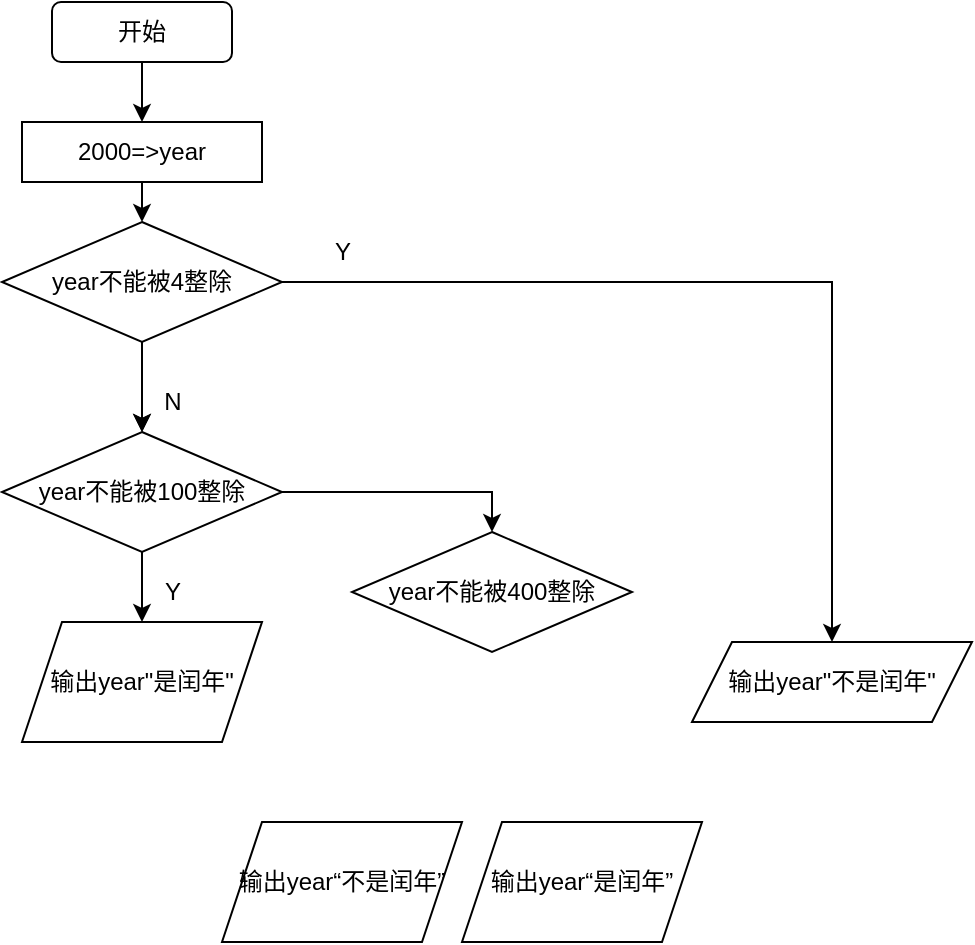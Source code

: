 <mxfile version="20.3.0" type="github">
  <diagram id="0jpka9_DnC1QhJvKmDaA" name="第 1 页">
    <mxGraphModel dx="334" dy="537" grid="1" gridSize="10" guides="1" tooltips="1" connect="1" arrows="1" fold="1" page="1" pageScale="1" pageWidth="827" pageHeight="1169" math="0" shadow="0">
      <root>
        <mxCell id="0" />
        <mxCell id="1" parent="0" />
        <mxCell id="0UhG0RffmmsP41roC84z-14" style="edgeStyle=orthogonalEdgeStyle;rounded=0;orthogonalLoop=1;jettySize=auto;html=1;entryX=0.5;entryY=0;entryDx=0;entryDy=0;" edge="1" parent="1" source="0UhG0RffmmsP41roC84z-1" target="0UhG0RffmmsP41roC84z-2">
          <mxGeometry relative="1" as="geometry" />
        </mxCell>
        <mxCell id="0UhG0RffmmsP41roC84z-1" value="开始" style="rounded=1;whiteSpace=wrap;html=1;" vertex="1" parent="1">
          <mxGeometry x="360" y="10" width="90" height="30" as="geometry" />
        </mxCell>
        <mxCell id="0UhG0RffmmsP41roC84z-13" style="edgeStyle=orthogonalEdgeStyle;rounded=0;orthogonalLoop=1;jettySize=auto;html=1;exitX=0.5;exitY=1;exitDx=0;exitDy=0;entryX=0.5;entryY=0;entryDx=0;entryDy=0;" edge="1" parent="1" source="0UhG0RffmmsP41roC84z-2" target="0UhG0RffmmsP41roC84z-3">
          <mxGeometry relative="1" as="geometry" />
        </mxCell>
        <mxCell id="0UhG0RffmmsP41roC84z-2" value="2000=&amp;gt;year" style="rounded=0;whiteSpace=wrap;html=1;" vertex="1" parent="1">
          <mxGeometry x="345" y="70" width="120" height="30" as="geometry" />
        </mxCell>
        <mxCell id="0UhG0RffmmsP41roC84z-5" value="" style="edgeStyle=orthogonalEdgeStyle;rounded=0;orthogonalLoop=1;jettySize=auto;html=1;" edge="1" parent="1" source="0UhG0RffmmsP41roC84z-3" target="0UhG0RffmmsP41roC84z-4">
          <mxGeometry relative="1" as="geometry" />
        </mxCell>
        <mxCell id="0UhG0RffmmsP41roC84z-6" value="" style="edgeStyle=orthogonalEdgeStyle;rounded=0;orthogonalLoop=1;jettySize=auto;html=1;" edge="1" parent="1" source="0UhG0RffmmsP41roC84z-3" target="0UhG0RffmmsP41roC84z-4">
          <mxGeometry relative="1" as="geometry" />
        </mxCell>
        <mxCell id="0UhG0RffmmsP41roC84z-20" style="edgeStyle=orthogonalEdgeStyle;rounded=0;orthogonalLoop=1;jettySize=auto;html=1;entryX=0.5;entryY=0;entryDx=0;entryDy=0;" edge="1" parent="1" source="0UhG0RffmmsP41roC84z-3" target="0UhG0RffmmsP41roC84z-19">
          <mxGeometry relative="1" as="geometry" />
        </mxCell>
        <mxCell id="0UhG0RffmmsP41roC84z-3" value="year不能被4整除" style="rhombus;whiteSpace=wrap;html=1;" vertex="1" parent="1">
          <mxGeometry x="335" y="120" width="140" height="60" as="geometry" />
        </mxCell>
        <mxCell id="0UhG0RffmmsP41roC84z-12" style="edgeStyle=orthogonalEdgeStyle;rounded=0;orthogonalLoop=1;jettySize=auto;html=1;exitX=0.5;exitY=1;exitDx=0;exitDy=0;entryX=0.5;entryY=0;entryDx=0;entryDy=0;" edge="1" parent="1" source="0UhG0RffmmsP41roC84z-4" target="0UhG0RffmmsP41roC84z-11">
          <mxGeometry relative="1" as="geometry" />
        </mxCell>
        <mxCell id="0UhG0RffmmsP41roC84z-22" style="edgeStyle=orthogonalEdgeStyle;rounded=0;orthogonalLoop=1;jettySize=auto;html=1;entryX=0.5;entryY=0;entryDx=0;entryDy=0;" edge="1" parent="1" source="0UhG0RffmmsP41roC84z-4" target="0UhG0RffmmsP41roC84z-16">
          <mxGeometry relative="1" as="geometry" />
        </mxCell>
        <mxCell id="0UhG0RffmmsP41roC84z-4" value="year不能被100整除" style="rhombus;whiteSpace=wrap;html=1;" vertex="1" parent="1">
          <mxGeometry x="335" y="225" width="140" height="60" as="geometry" />
        </mxCell>
        <mxCell id="0UhG0RffmmsP41roC84z-7" value="N" style="text;html=1;align=center;verticalAlign=middle;resizable=0;points=[];autosize=1;strokeColor=none;fillColor=none;" vertex="1" parent="1">
          <mxGeometry x="405" y="195" width="30" height="30" as="geometry" />
        </mxCell>
        <mxCell id="0UhG0RffmmsP41roC84z-11" value="输出year&quot;是闰年&quot;" style="shape=parallelogram;perimeter=parallelogramPerimeter;whiteSpace=wrap;html=1;fixedSize=1;" vertex="1" parent="1">
          <mxGeometry x="345" y="320" width="120" height="60" as="geometry" />
        </mxCell>
        <mxCell id="0UhG0RffmmsP41roC84z-15" value="Y" style="text;html=1;align=center;verticalAlign=middle;resizable=0;points=[];autosize=1;strokeColor=none;fillColor=none;" vertex="1" parent="1">
          <mxGeometry x="405" y="290" width="30" height="30" as="geometry" />
        </mxCell>
        <mxCell id="0UhG0RffmmsP41roC84z-16" value="year不能被400整除" style="rhombus;whiteSpace=wrap;html=1;" vertex="1" parent="1">
          <mxGeometry x="510" y="275" width="140" height="60" as="geometry" />
        </mxCell>
        <mxCell id="0UhG0RffmmsP41roC84z-18" value="Y" style="text;html=1;align=center;verticalAlign=middle;resizable=0;points=[];autosize=1;strokeColor=none;fillColor=none;" vertex="1" parent="1">
          <mxGeometry x="490" y="120" width="30" height="30" as="geometry" />
        </mxCell>
        <mxCell id="0UhG0RffmmsP41roC84z-19" value="输出year&quot;不是闰年&quot;" style="shape=parallelogram;perimeter=parallelogramPerimeter;whiteSpace=wrap;html=1;fixedSize=1;" vertex="1" parent="1">
          <mxGeometry x="680" y="330" width="140" height="40" as="geometry" />
        </mxCell>
        <mxCell id="0UhG0RffmmsP41roC84z-23" value="输出year“不是闰年”" style="shape=parallelogram;perimeter=parallelogramPerimeter;whiteSpace=wrap;html=1;fixedSize=1;" vertex="1" parent="1">
          <mxGeometry x="445" y="420" width="120" height="60" as="geometry" />
        </mxCell>
        <mxCell id="0UhG0RffmmsP41roC84z-24" value="输出year“是闰年”" style="shape=parallelogram;perimeter=parallelogramPerimeter;whiteSpace=wrap;html=1;fixedSize=1;" vertex="1" parent="1">
          <mxGeometry x="565" y="420" width="120" height="60" as="geometry" />
        </mxCell>
      </root>
    </mxGraphModel>
  </diagram>
</mxfile>
